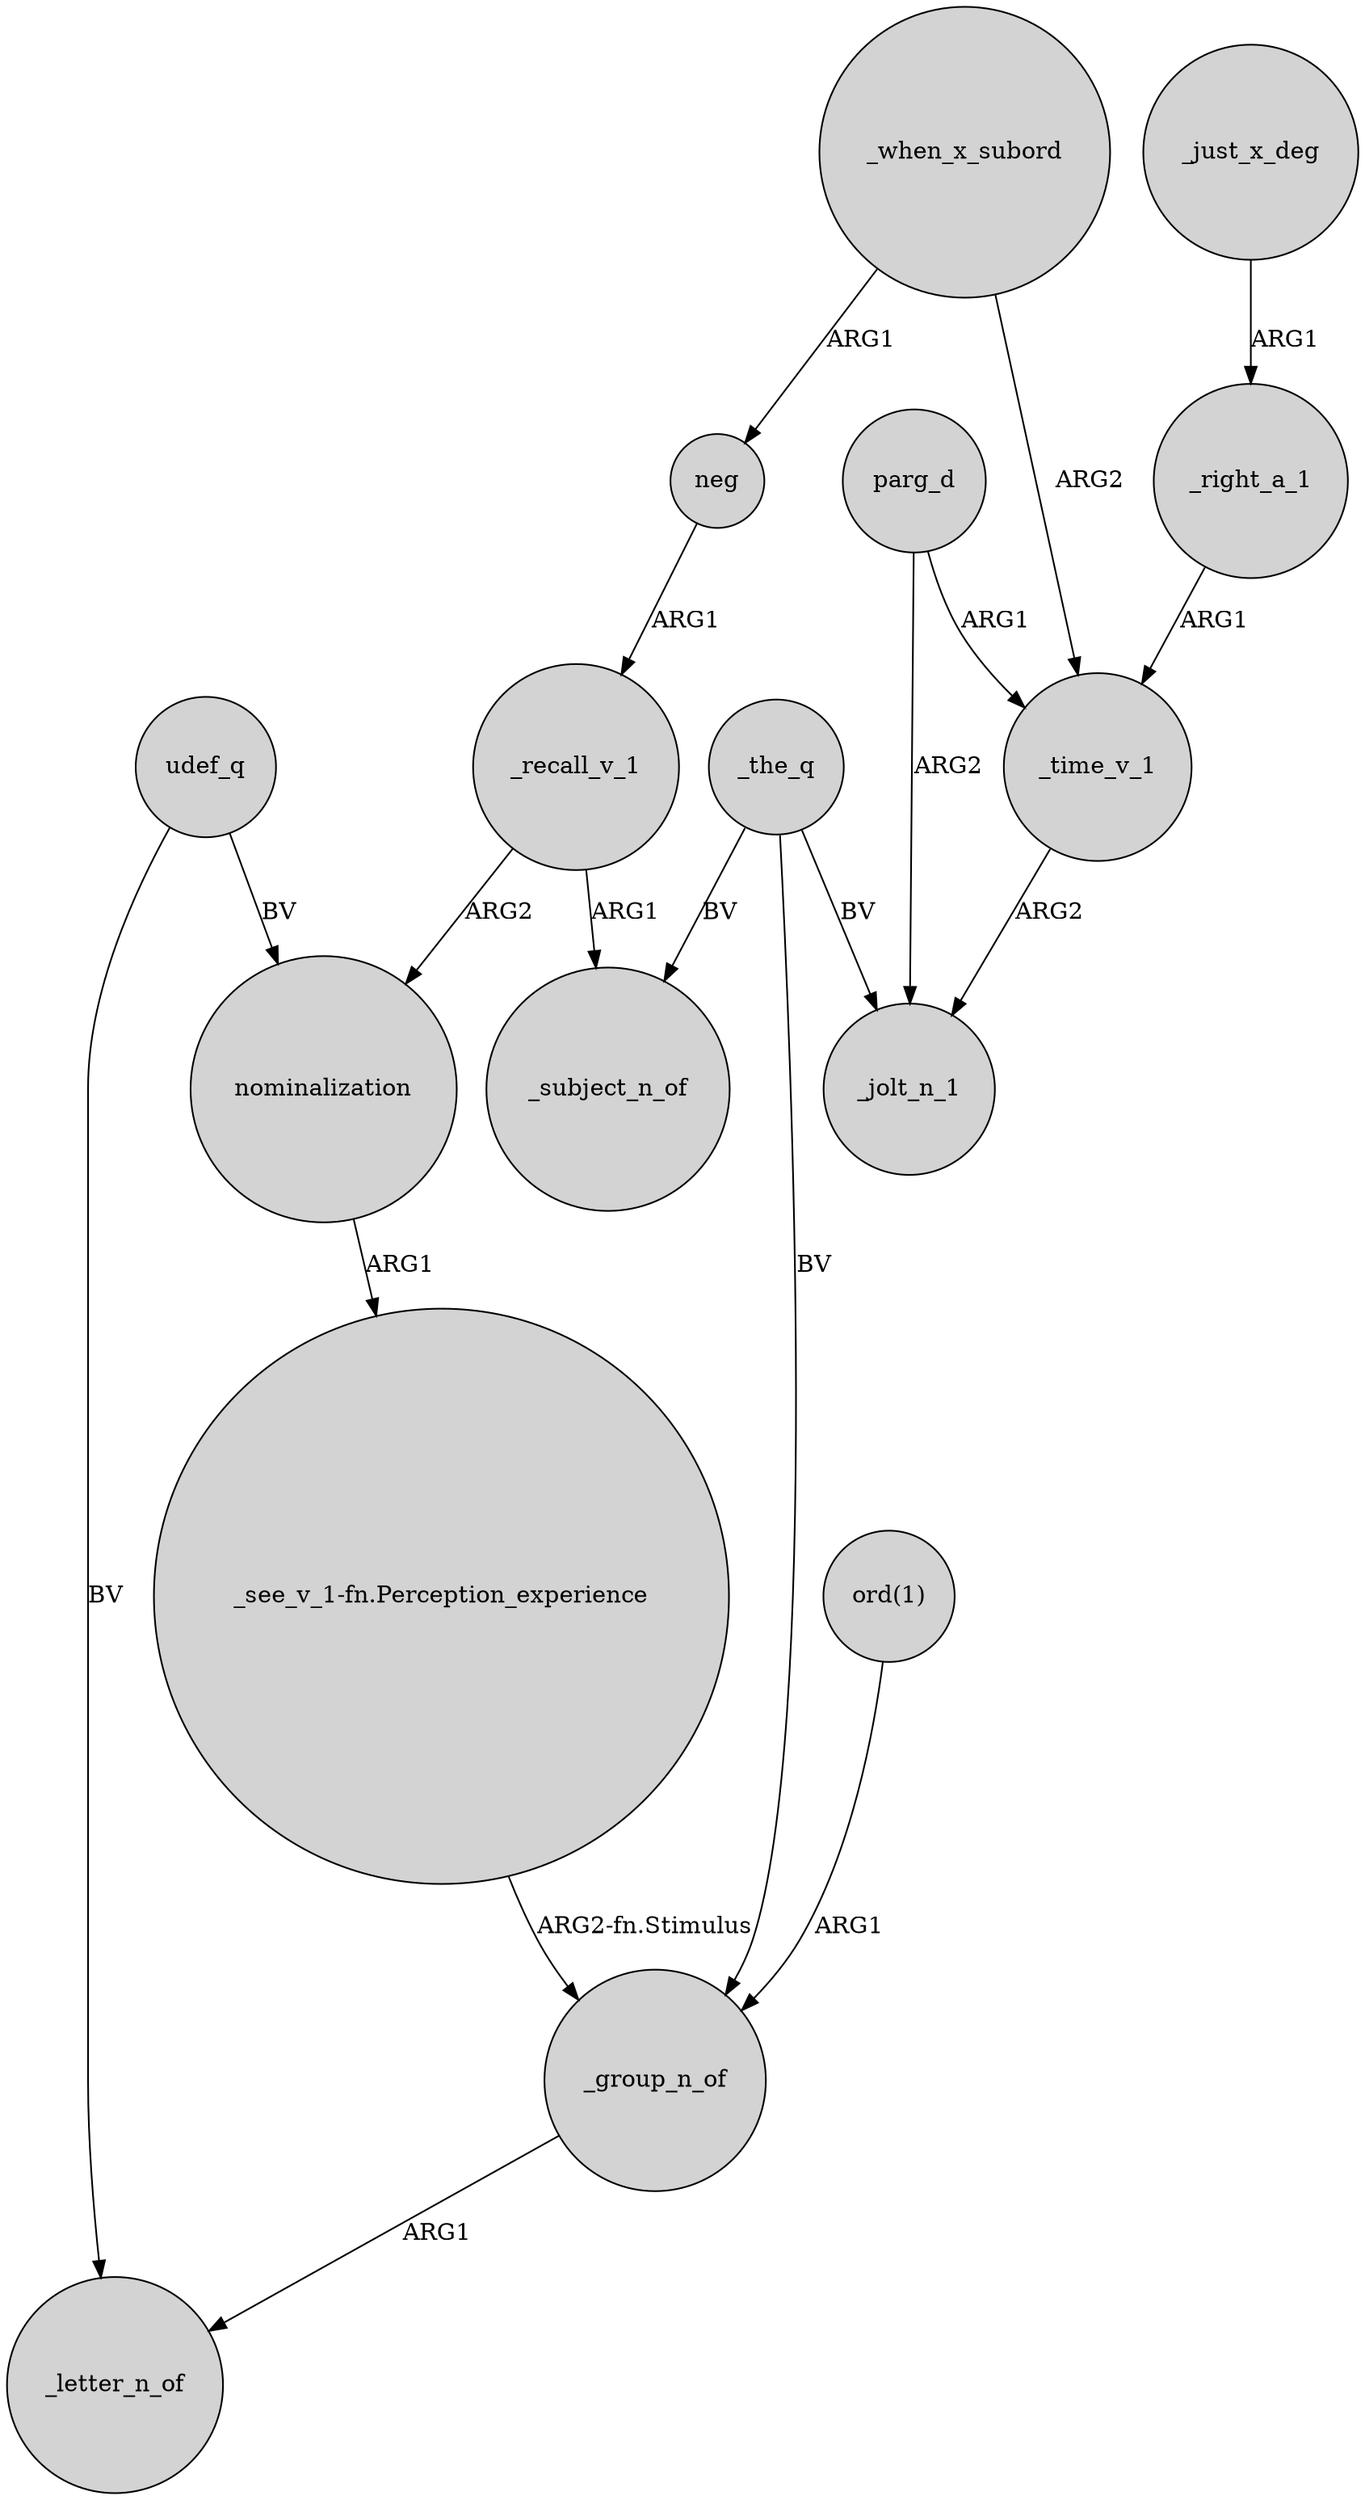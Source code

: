digraph {
	node [shape=circle style=filled]
	"ord(1)" -> _group_n_of [label=ARG1]
	_the_q -> _jolt_n_1 [label=BV]
	_recall_v_1 -> nominalization [label=ARG2]
	_when_x_subord -> _time_v_1 [label=ARG2]
	udef_q -> _letter_n_of [label=BV]
	parg_d -> _time_v_1 [label=ARG1]
	_group_n_of -> _letter_n_of [label=ARG1]
	_the_q -> _group_n_of [label=BV]
	parg_d -> _jolt_n_1 [label=ARG2]
	_the_q -> _subject_n_of [label=BV]
	"_see_v_1-fn.Perception_experience" -> _group_n_of [label="ARG2-fn.Stimulus"]
	udef_q -> nominalization [label=BV]
	neg -> _recall_v_1 [label=ARG1]
	nominalization -> "_see_v_1-fn.Perception_experience" [label=ARG1]
	_right_a_1 -> _time_v_1 [label=ARG1]
	_time_v_1 -> _jolt_n_1 [label=ARG2]
	_just_x_deg -> _right_a_1 [label=ARG1]
	_when_x_subord -> neg [label=ARG1]
	_recall_v_1 -> _subject_n_of [label=ARG1]
}
